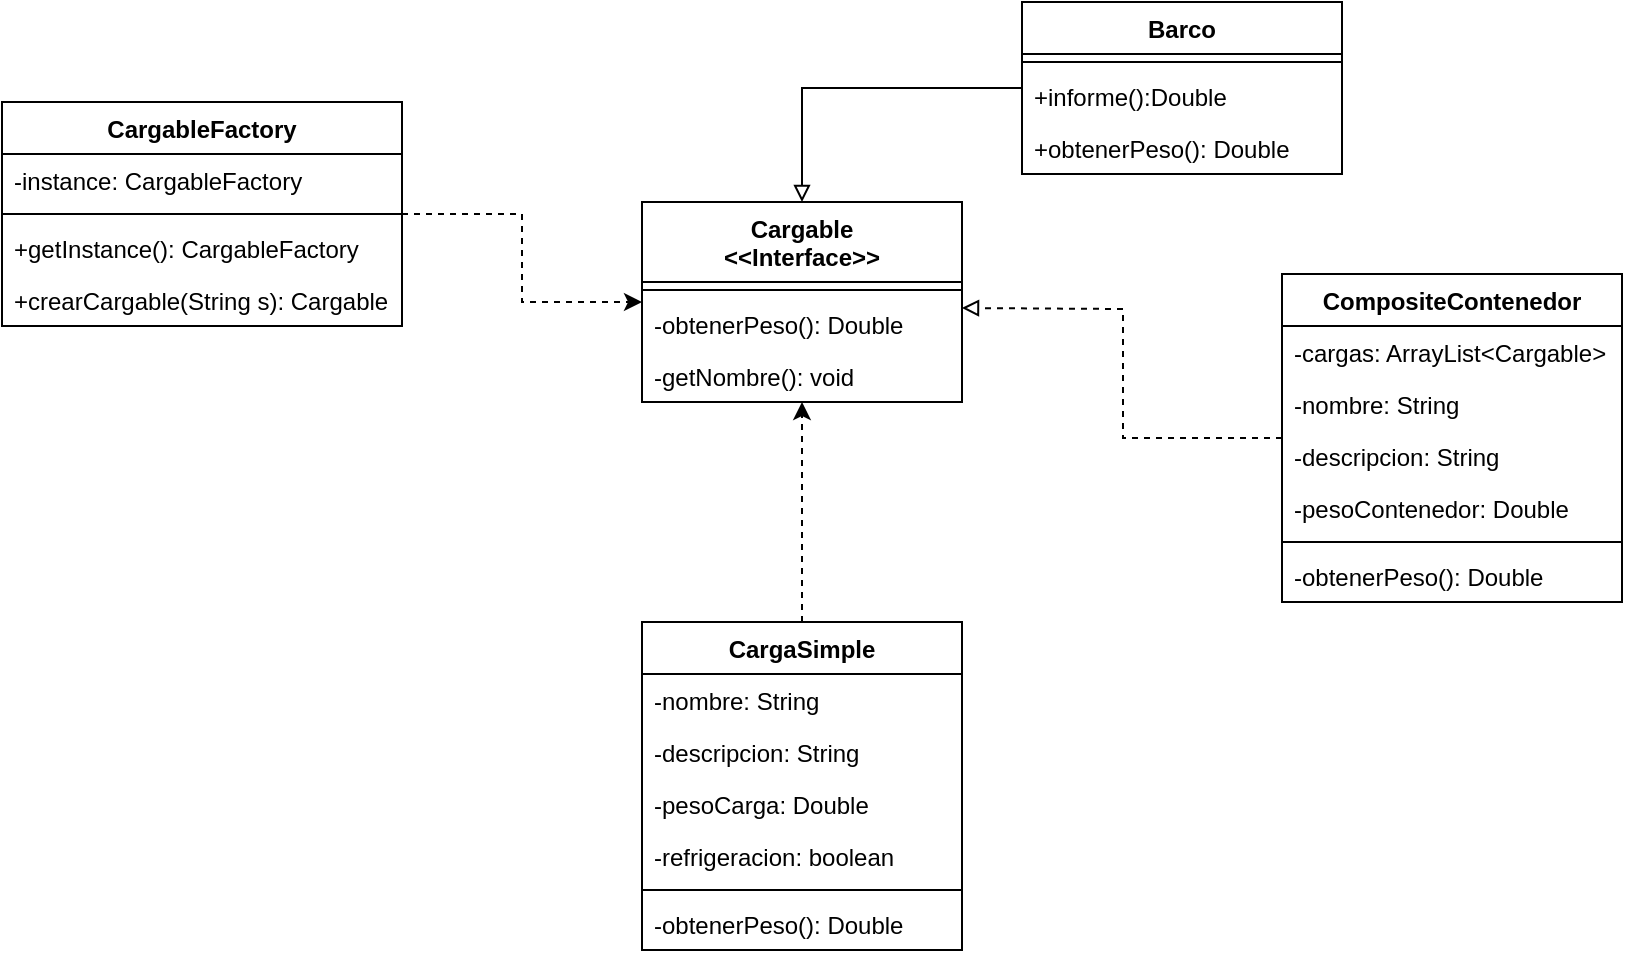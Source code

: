 <mxfile version="20.0.4" type="device"><diagram id="kZtB4xHYbTzNJS6seXlX" name="Page-1"><mxGraphModel dx="1315" dy="776" grid="1" gridSize="10" guides="1" tooltips="1" connect="1" arrows="1" fold="1" page="1" pageScale="1" pageWidth="827" pageHeight="1169" math="0" shadow="0"><root><mxCell id="0"/><mxCell id="1" parent="0"/><mxCell id="eZmjGRPmHJYrEIlOaxCy-31" style="edgeStyle=orthogonalEdgeStyle;rounded=0;orthogonalLoop=1;jettySize=auto;html=1;dashed=1;endArrow=block;endFill=0;" edge="1" parent="1" source="eZmjGRPmHJYrEIlOaxCy-1"><mxGeometry relative="1" as="geometry"><mxPoint x="310" y="233" as="targetPoint"/></mxGeometry></mxCell><mxCell id="eZmjGRPmHJYrEIlOaxCy-1" value="CompositeContenedor" style="swimlane;fontStyle=1;align=center;verticalAlign=top;childLayout=stackLayout;horizontal=1;startSize=26;horizontalStack=0;resizeParent=1;resizeParentMax=0;resizeLast=0;collapsible=1;marginBottom=0;" vertex="1" parent="1"><mxGeometry x="470" y="216" width="170" height="164" as="geometry"/></mxCell><mxCell id="eZmjGRPmHJYrEIlOaxCy-2" value="-cargas: ArrayList&lt;Cargable&gt;" style="text;strokeColor=none;fillColor=none;align=left;verticalAlign=top;spacingLeft=4;spacingRight=4;overflow=hidden;rotatable=0;points=[[0,0.5],[1,0.5]];portConstraint=eastwest;" vertex="1" parent="eZmjGRPmHJYrEIlOaxCy-1"><mxGeometry y="26" width="170" height="26" as="geometry"/></mxCell><mxCell id="eZmjGRPmHJYrEIlOaxCy-35" value="-nombre: String" style="text;strokeColor=none;fillColor=none;align=left;verticalAlign=top;spacingLeft=4;spacingRight=4;overflow=hidden;rotatable=0;points=[[0,0.5],[1,0.5]];portConstraint=eastwest;" vertex="1" parent="eZmjGRPmHJYrEIlOaxCy-1"><mxGeometry y="52" width="170" height="26" as="geometry"/></mxCell><mxCell id="eZmjGRPmHJYrEIlOaxCy-27" value="-descripcion: String" style="text;strokeColor=none;fillColor=none;align=left;verticalAlign=top;spacingLeft=4;spacingRight=4;overflow=hidden;rotatable=0;points=[[0,0.5],[1,0.5]];portConstraint=eastwest;" vertex="1" parent="eZmjGRPmHJYrEIlOaxCy-1"><mxGeometry y="78" width="170" height="26" as="geometry"/></mxCell><mxCell id="eZmjGRPmHJYrEIlOaxCy-30" value="-pesoContenedor: Double" style="text;strokeColor=none;fillColor=none;align=left;verticalAlign=top;spacingLeft=4;spacingRight=4;overflow=hidden;rotatable=0;points=[[0,0.5],[1,0.5]];portConstraint=eastwest;" vertex="1" parent="eZmjGRPmHJYrEIlOaxCy-1"><mxGeometry y="104" width="170" height="26" as="geometry"/></mxCell><mxCell id="eZmjGRPmHJYrEIlOaxCy-3" value="" style="line;strokeWidth=1;fillColor=none;align=left;verticalAlign=middle;spacingTop=-1;spacingLeft=3;spacingRight=3;rotatable=0;labelPosition=right;points=[];portConstraint=eastwest;" vertex="1" parent="eZmjGRPmHJYrEIlOaxCy-1"><mxGeometry y="130" width="170" height="8" as="geometry"/></mxCell><mxCell id="eZmjGRPmHJYrEIlOaxCy-4" value="-obtenerPeso(): Double" style="text;strokeColor=none;fillColor=none;align=left;verticalAlign=top;spacingLeft=4;spacingRight=4;overflow=hidden;rotatable=0;points=[[0,0.5],[1,0.5]];portConstraint=eastwest;" vertex="1" parent="eZmjGRPmHJYrEIlOaxCy-1"><mxGeometry y="138" width="170" height="26" as="geometry"/></mxCell><mxCell id="eZmjGRPmHJYrEIlOaxCy-32" style="edgeStyle=orthogonalEdgeStyle;rounded=0;orthogonalLoop=1;jettySize=auto;html=1;endArrow=block;endFill=0;" edge="1" parent="1" source="eZmjGRPmHJYrEIlOaxCy-5" target="eZmjGRPmHJYrEIlOaxCy-9"><mxGeometry relative="1" as="geometry"/></mxCell><mxCell id="eZmjGRPmHJYrEIlOaxCy-5" value="Barco" style="swimlane;fontStyle=1;align=center;verticalAlign=top;childLayout=stackLayout;horizontal=1;startSize=26;horizontalStack=0;resizeParent=1;resizeParentMax=0;resizeLast=0;collapsible=1;marginBottom=0;" vertex="1" parent="1"><mxGeometry x="340" y="80" width="160" height="86" as="geometry"/></mxCell><mxCell id="eZmjGRPmHJYrEIlOaxCy-7" value="" style="line;strokeWidth=1;fillColor=none;align=left;verticalAlign=middle;spacingTop=-1;spacingLeft=3;spacingRight=3;rotatable=0;labelPosition=right;points=[];portConstraint=eastwest;" vertex="1" parent="eZmjGRPmHJYrEIlOaxCy-5"><mxGeometry y="26" width="160" height="8" as="geometry"/></mxCell><mxCell id="eZmjGRPmHJYrEIlOaxCy-8" value="+informe():Double" style="text;strokeColor=none;fillColor=none;align=left;verticalAlign=top;spacingLeft=4;spacingRight=4;overflow=hidden;rotatable=0;points=[[0,0.5],[1,0.5]];portConstraint=eastwest;" vertex="1" parent="eZmjGRPmHJYrEIlOaxCy-5"><mxGeometry y="34" width="160" height="26" as="geometry"/></mxCell><mxCell id="eZmjGRPmHJYrEIlOaxCy-33" value="+obtenerPeso(): Double" style="text;strokeColor=none;fillColor=none;align=left;verticalAlign=top;spacingLeft=4;spacingRight=4;overflow=hidden;rotatable=0;points=[[0,0.5],[1,0.5]];portConstraint=eastwest;" vertex="1" parent="eZmjGRPmHJYrEIlOaxCy-5"><mxGeometry y="60" width="160" height="26" as="geometry"/></mxCell><mxCell id="eZmjGRPmHJYrEIlOaxCy-9" value="Cargable&#10;&lt;&lt;Interface&gt;&gt;" style="swimlane;fontStyle=1;align=center;verticalAlign=top;childLayout=stackLayout;horizontal=1;startSize=40;horizontalStack=0;resizeParent=1;resizeParentMax=0;resizeLast=0;collapsible=1;marginBottom=0;" vertex="1" parent="1"><mxGeometry x="150" y="180" width="160" height="100" as="geometry"/></mxCell><mxCell id="eZmjGRPmHJYrEIlOaxCy-11" value="" style="line;strokeWidth=1;fillColor=none;align=left;verticalAlign=middle;spacingTop=-1;spacingLeft=3;spacingRight=3;rotatable=0;labelPosition=right;points=[];portConstraint=eastwest;" vertex="1" parent="eZmjGRPmHJYrEIlOaxCy-9"><mxGeometry y="40" width="160" height="8" as="geometry"/></mxCell><mxCell id="eZmjGRPmHJYrEIlOaxCy-12" value="-obtenerPeso(): Double" style="text;strokeColor=none;fillColor=none;align=left;verticalAlign=top;spacingLeft=4;spacingRight=4;overflow=hidden;rotatable=0;points=[[0,0.5],[1,0.5]];portConstraint=eastwest;" vertex="1" parent="eZmjGRPmHJYrEIlOaxCy-9"><mxGeometry y="48" width="160" height="26" as="geometry"/></mxCell><mxCell id="eZmjGRPmHJYrEIlOaxCy-38" value="-getNombre(): void" style="text;strokeColor=none;fillColor=none;align=left;verticalAlign=top;spacingLeft=4;spacingRight=4;overflow=hidden;rotatable=0;points=[[0,0.5],[1,0.5]];portConstraint=eastwest;" vertex="1" parent="eZmjGRPmHJYrEIlOaxCy-9"><mxGeometry y="74" width="160" height="26" as="geometry"/></mxCell><mxCell id="eZmjGRPmHJYrEIlOaxCy-37" style="edgeStyle=orthogonalEdgeStyle;rounded=0;orthogonalLoop=1;jettySize=auto;html=1;endArrow=classic;endFill=1;dashed=1;" edge="1" parent="1" source="eZmjGRPmHJYrEIlOaxCy-13" target="eZmjGRPmHJYrEIlOaxCy-9"><mxGeometry relative="1" as="geometry"/></mxCell><mxCell id="eZmjGRPmHJYrEIlOaxCy-13" value="CargableFactory" style="swimlane;fontStyle=1;align=center;verticalAlign=top;childLayout=stackLayout;horizontal=1;startSize=26;horizontalStack=0;resizeParent=1;resizeParentMax=0;resizeLast=0;collapsible=1;marginBottom=0;" vertex="1" parent="1"><mxGeometry x="-170" y="130" width="200" height="112" as="geometry"/></mxCell><mxCell id="eZmjGRPmHJYrEIlOaxCy-14" value="-instance: CargableFactory" style="text;strokeColor=none;fillColor=none;align=left;verticalAlign=top;spacingLeft=4;spacingRight=4;overflow=hidden;rotatable=0;points=[[0,0.5],[1,0.5]];portConstraint=eastwest;" vertex="1" parent="eZmjGRPmHJYrEIlOaxCy-13"><mxGeometry y="26" width="200" height="26" as="geometry"/></mxCell><mxCell id="eZmjGRPmHJYrEIlOaxCy-15" value="" style="line;strokeWidth=1;fillColor=none;align=left;verticalAlign=middle;spacingTop=-1;spacingLeft=3;spacingRight=3;rotatable=0;labelPosition=right;points=[];portConstraint=eastwest;" vertex="1" parent="eZmjGRPmHJYrEIlOaxCy-13"><mxGeometry y="52" width="200" height="8" as="geometry"/></mxCell><mxCell id="eZmjGRPmHJYrEIlOaxCy-16" value="+getInstance(): CargableFactory" style="text;strokeColor=none;fillColor=none;align=left;verticalAlign=top;spacingLeft=4;spacingRight=4;overflow=hidden;rotatable=0;points=[[0,0.5],[1,0.5]];portConstraint=eastwest;" vertex="1" parent="eZmjGRPmHJYrEIlOaxCy-13"><mxGeometry y="60" width="200" height="26" as="geometry"/></mxCell><mxCell id="eZmjGRPmHJYrEIlOaxCy-34" value="+crearCargable(String s): Cargable" style="text;strokeColor=none;fillColor=none;align=left;verticalAlign=top;spacingLeft=4;spacingRight=4;overflow=hidden;rotatable=0;points=[[0,0.5],[1,0.5]];portConstraint=eastwest;" vertex="1" parent="eZmjGRPmHJYrEIlOaxCy-13"><mxGeometry y="86" width="200" height="26" as="geometry"/></mxCell><mxCell id="eZmjGRPmHJYrEIlOaxCy-25" style="edgeStyle=orthogonalEdgeStyle;rounded=0;orthogonalLoop=1;jettySize=auto;html=1;dashed=1;" edge="1" parent="1" source="eZmjGRPmHJYrEIlOaxCy-17" target="eZmjGRPmHJYrEIlOaxCy-9"><mxGeometry relative="1" as="geometry"/></mxCell><mxCell id="eZmjGRPmHJYrEIlOaxCy-17" value="CargaSimple" style="swimlane;fontStyle=1;align=center;verticalAlign=top;childLayout=stackLayout;horizontal=1;startSize=26;horizontalStack=0;resizeParent=1;resizeParentMax=0;resizeLast=0;collapsible=1;marginBottom=0;" vertex="1" parent="1"><mxGeometry x="150" y="390" width="160" height="164" as="geometry"/></mxCell><mxCell id="eZmjGRPmHJYrEIlOaxCy-18" value="-nombre: String" style="text;strokeColor=none;fillColor=none;align=left;verticalAlign=top;spacingLeft=4;spacingRight=4;overflow=hidden;rotatable=0;points=[[0,0.5],[1,0.5]];portConstraint=eastwest;" vertex="1" parent="eZmjGRPmHJYrEIlOaxCy-17"><mxGeometry y="26" width="160" height="26" as="geometry"/></mxCell><mxCell id="eZmjGRPmHJYrEIlOaxCy-26" value="-descripcion: String" style="text;strokeColor=none;fillColor=none;align=left;verticalAlign=top;spacingLeft=4;spacingRight=4;overflow=hidden;rotatable=0;points=[[0,0.5],[1,0.5]];portConstraint=eastwest;" vertex="1" parent="eZmjGRPmHJYrEIlOaxCy-17"><mxGeometry y="52" width="160" height="26" as="geometry"/></mxCell><mxCell id="eZmjGRPmHJYrEIlOaxCy-28" value="-pesoCarga: Double" style="text;strokeColor=none;fillColor=none;align=left;verticalAlign=top;spacingLeft=4;spacingRight=4;overflow=hidden;rotatable=0;points=[[0,0.5],[1,0.5]];portConstraint=eastwest;" vertex="1" parent="eZmjGRPmHJYrEIlOaxCy-17"><mxGeometry y="78" width="160" height="26" as="geometry"/></mxCell><mxCell id="eZmjGRPmHJYrEIlOaxCy-29" value="-refrigeracion: boolean" style="text;strokeColor=none;fillColor=none;align=left;verticalAlign=top;spacingLeft=4;spacingRight=4;overflow=hidden;rotatable=0;points=[[0,0.5],[1,0.5]];portConstraint=eastwest;" vertex="1" parent="eZmjGRPmHJYrEIlOaxCy-17"><mxGeometry y="104" width="160" height="26" as="geometry"/></mxCell><mxCell id="eZmjGRPmHJYrEIlOaxCy-19" value="" style="line;strokeWidth=1;fillColor=none;align=left;verticalAlign=middle;spacingTop=-1;spacingLeft=3;spacingRight=3;rotatable=0;labelPosition=right;points=[];portConstraint=eastwest;" vertex="1" parent="eZmjGRPmHJYrEIlOaxCy-17"><mxGeometry y="130" width="160" height="8" as="geometry"/></mxCell><mxCell id="eZmjGRPmHJYrEIlOaxCy-20" value="-obtenerPeso(): Double" style="text;strokeColor=none;fillColor=none;align=left;verticalAlign=top;spacingLeft=4;spacingRight=4;overflow=hidden;rotatable=0;points=[[0,0.5],[1,0.5]];portConstraint=eastwest;" vertex="1" parent="eZmjGRPmHJYrEIlOaxCy-17"><mxGeometry y="138" width="160" height="26" as="geometry"/></mxCell></root></mxGraphModel></diagram></mxfile>